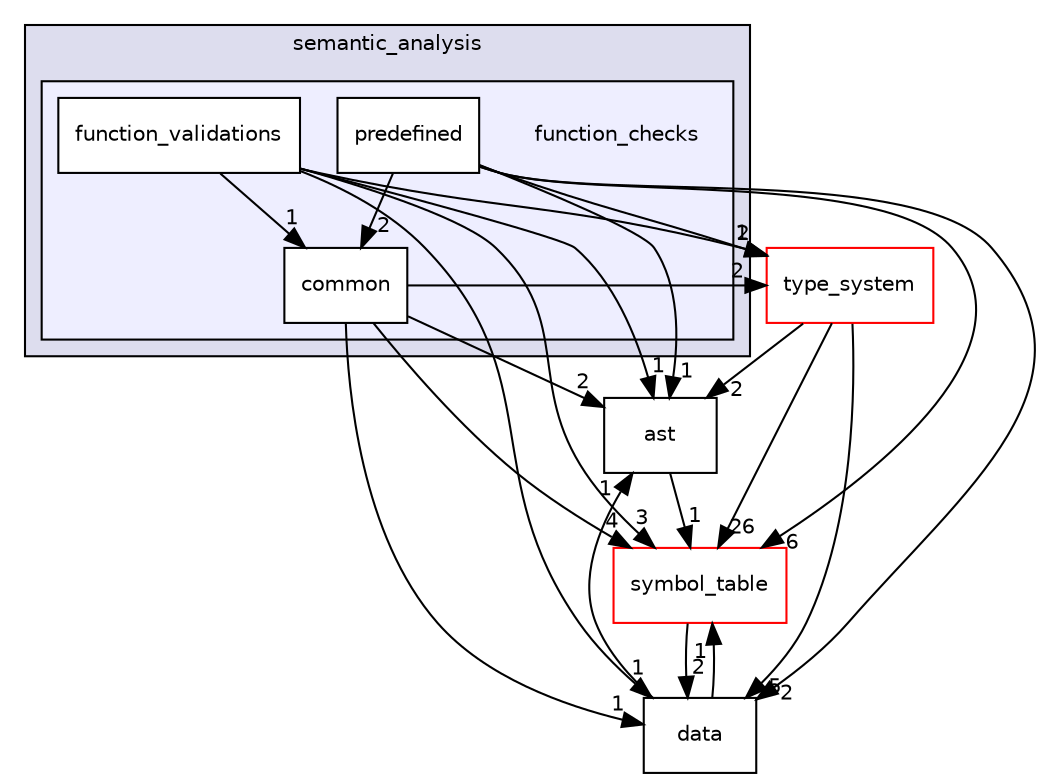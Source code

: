 digraph "src/semantic_analysis/function_checks" {
  compound=true
  node [ fontsize="10", fontname="Helvetica"];
  edge [ labelfontsize="10", labelfontname="Helvetica"];
  subgraph clusterdir_5ca8928545f59f4bfee2527f6926e7f0 {
    graph [ bgcolor="#ddddee", pencolor="black", label="semantic_analysis" fontname="Helvetica", fontsize="10", URL="dir_5ca8928545f59f4bfee2527f6926e7f0.html"]
  subgraph clusterdir_84d98c85ea0290e28b86cc861317e02a {
    graph [ bgcolor="#eeeeff", pencolor="black", label="" URL="dir_84d98c85ea0290e28b86cc861317e02a.html"];
    dir_84d98c85ea0290e28b86cc861317e02a [shape=plaintext label="function_checks"];
  dir_ba1eb02cfae7bb009fc7b625278cbf24 [shape=box label="common" fillcolor="white" style="filled" URL="dir_ba1eb02cfae7bb009fc7b625278cbf24.html"];
  dir_3f973241015a8f8919cb4ebb4d378ae3 [shape=box label="function_validations" fillcolor="white" style="filled" URL="dir_3f973241015a8f8919cb4ebb4d378ae3.html"];
  dir_61559a5d56b57d9f6119d4f7f8f970aa [shape=box label="predefined" fillcolor="white" style="filled" URL="dir_61559a5d56b57d9f6119d4f7f8f970aa.html"];
  }
  }
  dir_203e5988f1ed315d29383d699972de6f [shape=box label="ast" URL="dir_203e5988f1ed315d29383d699972de6f.html"];
  dir_5366418984bbb764c0ee8ec3b27cf2cb [shape=box label="type_system" fillcolor="white" style="filled" color="red" URL="dir_5366418984bbb764c0ee8ec3b27cf2cb.html"];
  dir_c1be8d27e7f84178e95f152701110b19 [shape=box label="data" URL="dir_c1be8d27e7f84178e95f152701110b19.html"];
  dir_ee2e78e09e3523a3dc72b1c19f9afb8f [shape=box label="symbol_table" fillcolor="white" style="filled" color="red" URL="dir_ee2e78e09e3523a3dc72b1c19f9afb8f.html"];
  dir_203e5988f1ed315d29383d699972de6f->dir_ee2e78e09e3523a3dc72b1c19f9afb8f [headlabel="1", labeldistance=1.5 headhref="dir_000001_000014.html"];
  dir_c1be8d27e7f84178e95f152701110b19->dir_203e5988f1ed315d29383d699972de6f [headlabel="1", labeldistance=1.5 headhref="dir_000002_000001.html"];
  dir_c1be8d27e7f84178e95f152701110b19->dir_ee2e78e09e3523a3dc72b1c19f9afb8f [headlabel="1", labeldistance=1.5 headhref="dir_000002_000014.html"];
  dir_5366418984bbb764c0ee8ec3b27cf2cb->dir_203e5988f1ed315d29383d699972de6f [headlabel="2", labeldistance=1.5 headhref="dir_000020_000001.html"];
  dir_5366418984bbb764c0ee8ec3b27cf2cb->dir_c1be8d27e7f84178e95f152701110b19 [headlabel="5", labeldistance=1.5 headhref="dir_000020_000002.html"];
  dir_5366418984bbb764c0ee8ec3b27cf2cb->dir_ee2e78e09e3523a3dc72b1c19f9afb8f [headlabel="26", labeldistance=1.5 headhref="dir_000020_000014.html"];
  dir_3f973241015a8f8919cb4ebb4d378ae3->dir_203e5988f1ed315d29383d699972de6f [headlabel="1", labeldistance=1.5 headhref="dir_000009_000001.html"];
  dir_3f973241015a8f8919cb4ebb4d378ae3->dir_5366418984bbb764c0ee8ec3b27cf2cb [headlabel="1", labeldistance=1.5 headhref="dir_000009_000020.html"];
  dir_3f973241015a8f8919cb4ebb4d378ae3->dir_ba1eb02cfae7bb009fc7b625278cbf24 [headlabel="1", labeldistance=1.5 headhref="dir_000009_000008.html"];
  dir_3f973241015a8f8919cb4ebb4d378ae3->dir_c1be8d27e7f84178e95f152701110b19 [headlabel="1", labeldistance=1.5 headhref="dir_000009_000002.html"];
  dir_3f973241015a8f8919cb4ebb4d378ae3->dir_ee2e78e09e3523a3dc72b1c19f9afb8f [headlabel="3", labeldistance=1.5 headhref="dir_000009_000014.html"];
  dir_61559a5d56b57d9f6119d4f7f8f970aa->dir_203e5988f1ed315d29383d699972de6f [headlabel="1", labeldistance=1.5 headhref="dir_000010_000001.html"];
  dir_61559a5d56b57d9f6119d4f7f8f970aa->dir_5366418984bbb764c0ee8ec3b27cf2cb [headlabel="2", labeldistance=1.5 headhref="dir_000010_000020.html"];
  dir_61559a5d56b57d9f6119d4f7f8f970aa->dir_ba1eb02cfae7bb009fc7b625278cbf24 [headlabel="2", labeldistance=1.5 headhref="dir_000010_000008.html"];
  dir_61559a5d56b57d9f6119d4f7f8f970aa->dir_c1be8d27e7f84178e95f152701110b19 [headlabel="2", labeldistance=1.5 headhref="dir_000010_000002.html"];
  dir_61559a5d56b57d9f6119d4f7f8f970aa->dir_ee2e78e09e3523a3dc72b1c19f9afb8f [headlabel="6", labeldistance=1.5 headhref="dir_000010_000014.html"];
  dir_ee2e78e09e3523a3dc72b1c19f9afb8f->dir_c1be8d27e7f84178e95f152701110b19 [headlabel="2", labeldistance=1.5 headhref="dir_000014_000002.html"];
  dir_ba1eb02cfae7bb009fc7b625278cbf24->dir_203e5988f1ed315d29383d699972de6f [headlabel="2", labeldistance=1.5 headhref="dir_000008_000001.html"];
  dir_ba1eb02cfae7bb009fc7b625278cbf24->dir_5366418984bbb764c0ee8ec3b27cf2cb [headlabel="2", labeldistance=1.5 headhref="dir_000008_000020.html"];
  dir_ba1eb02cfae7bb009fc7b625278cbf24->dir_c1be8d27e7f84178e95f152701110b19 [headlabel="1", labeldistance=1.5 headhref="dir_000008_000002.html"];
  dir_ba1eb02cfae7bb009fc7b625278cbf24->dir_ee2e78e09e3523a3dc72b1c19f9afb8f [headlabel="4", labeldistance=1.5 headhref="dir_000008_000014.html"];
}
